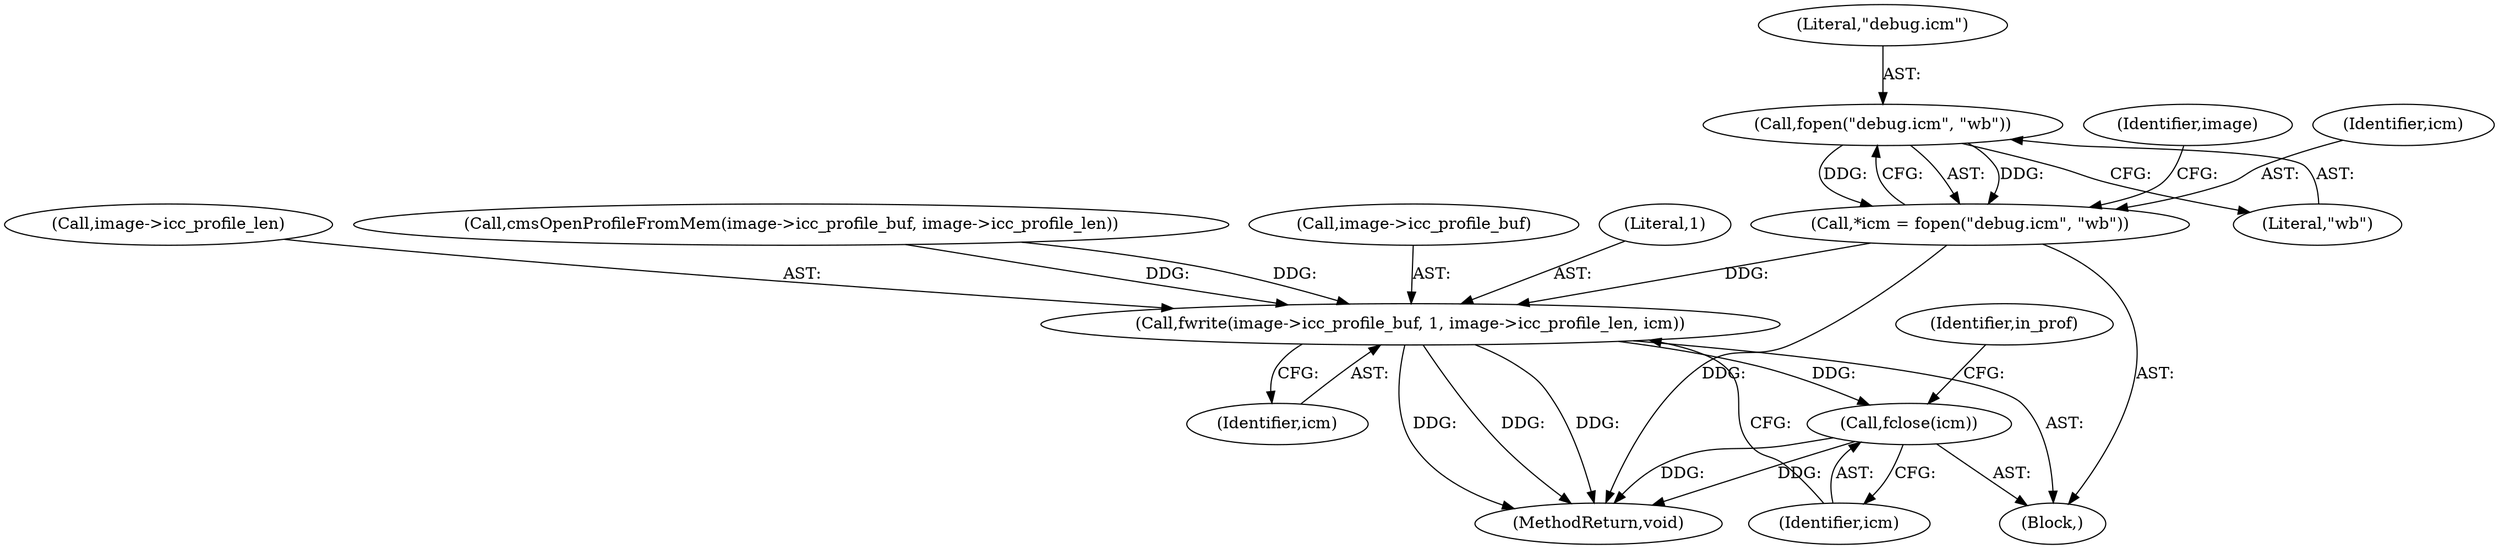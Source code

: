 digraph "0_openjpeg_2e5ab1d9987831c981ff05862e8ccf1381ed58ea@API" {
"1000148" [label="(Call,fopen(\"debug.icm\", \"wb\"))"];
"1000146" [label="(Call,*icm = fopen(\"debug.icm\", \"wb\"))"];
"1000151" [label="(Call,fwrite(image->icc_profile_buf, 1, image->icc_profile_len, icm))"];
"1000160" [label="(Call,fclose(icm))"];
"1000151" [label="(Call,fwrite(image->icc_profile_buf, 1, image->icc_profile_len, icm))"];
"1000150" [label="(Literal,\"wb\")"];
"1000113" [label="(Block,)"];
"1000149" [label="(Literal,\"debug.icm\")"];
"1000155" [label="(Literal,1)"];
"1000164" [label="(Identifier,in_prof)"];
"1000153" [label="(Identifier,image)"];
"1000156" [label="(Call,image->icc_profile_len)"];
"1000161" [label="(Identifier,icm)"];
"1000146" [label="(Call,*icm = fopen(\"debug.icm\", \"wb\"))"];
"1000148" [label="(Call,fopen(\"debug.icm\", \"wb\"))"];
"1000147" [label="(Identifier,icm)"];
"1000138" [label="(Call,cmsOpenProfileFromMem(image->icc_profile_buf, image->icc_profile_len))"];
"1000160" [label="(Call,fclose(icm))"];
"1001487" [label="(MethodReturn,void)"];
"1000152" [label="(Call,image->icc_profile_buf)"];
"1000159" [label="(Identifier,icm)"];
"1000148" -> "1000146"  [label="AST: "];
"1000148" -> "1000150"  [label="CFG: "];
"1000149" -> "1000148"  [label="AST: "];
"1000150" -> "1000148"  [label="AST: "];
"1000146" -> "1000148"  [label="CFG: "];
"1000148" -> "1000146"  [label="DDG: "];
"1000148" -> "1000146"  [label="DDG: "];
"1000146" -> "1000113"  [label="AST: "];
"1000147" -> "1000146"  [label="AST: "];
"1000153" -> "1000146"  [label="CFG: "];
"1000146" -> "1001487"  [label="DDG: "];
"1000146" -> "1000151"  [label="DDG: "];
"1000151" -> "1000113"  [label="AST: "];
"1000151" -> "1000159"  [label="CFG: "];
"1000152" -> "1000151"  [label="AST: "];
"1000155" -> "1000151"  [label="AST: "];
"1000156" -> "1000151"  [label="AST: "];
"1000159" -> "1000151"  [label="AST: "];
"1000161" -> "1000151"  [label="CFG: "];
"1000151" -> "1001487"  [label="DDG: "];
"1000151" -> "1001487"  [label="DDG: "];
"1000151" -> "1001487"  [label="DDG: "];
"1000138" -> "1000151"  [label="DDG: "];
"1000138" -> "1000151"  [label="DDG: "];
"1000151" -> "1000160"  [label="DDG: "];
"1000160" -> "1000113"  [label="AST: "];
"1000160" -> "1000161"  [label="CFG: "];
"1000161" -> "1000160"  [label="AST: "];
"1000164" -> "1000160"  [label="CFG: "];
"1000160" -> "1001487"  [label="DDG: "];
"1000160" -> "1001487"  [label="DDG: "];
}
